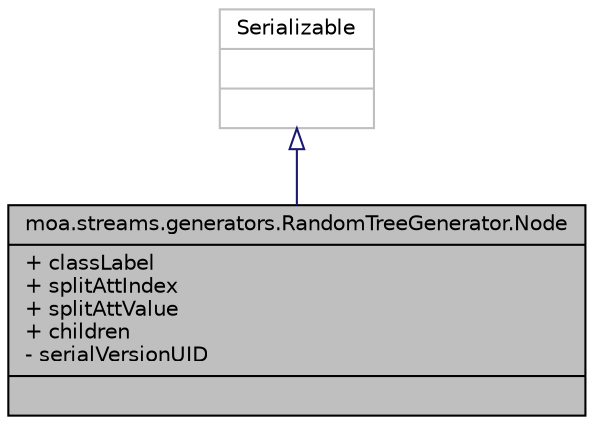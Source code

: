 digraph G
{
  edge [fontname="Helvetica",fontsize="10",labelfontname="Helvetica",labelfontsize="10"];
  node [fontname="Helvetica",fontsize="10",shape=record];
  Node1 [label="{moa.streams.generators.RandomTreeGenerator.Node\n|+ classLabel\l+ splitAttIndex\l+ splitAttValue\l+ children\l- serialVersionUID\l|}",height=0.2,width=0.4,color="black", fillcolor="grey75", style="filled" fontcolor="black"];
  Node2 -> Node1 [dir=back,color="midnightblue",fontsize="10",style="solid",arrowtail="empty",fontname="Helvetica"];
  Node2 [label="{Serializable\n||}",height=0.2,width=0.4,color="grey75", fillcolor="white", style="filled"];
}
